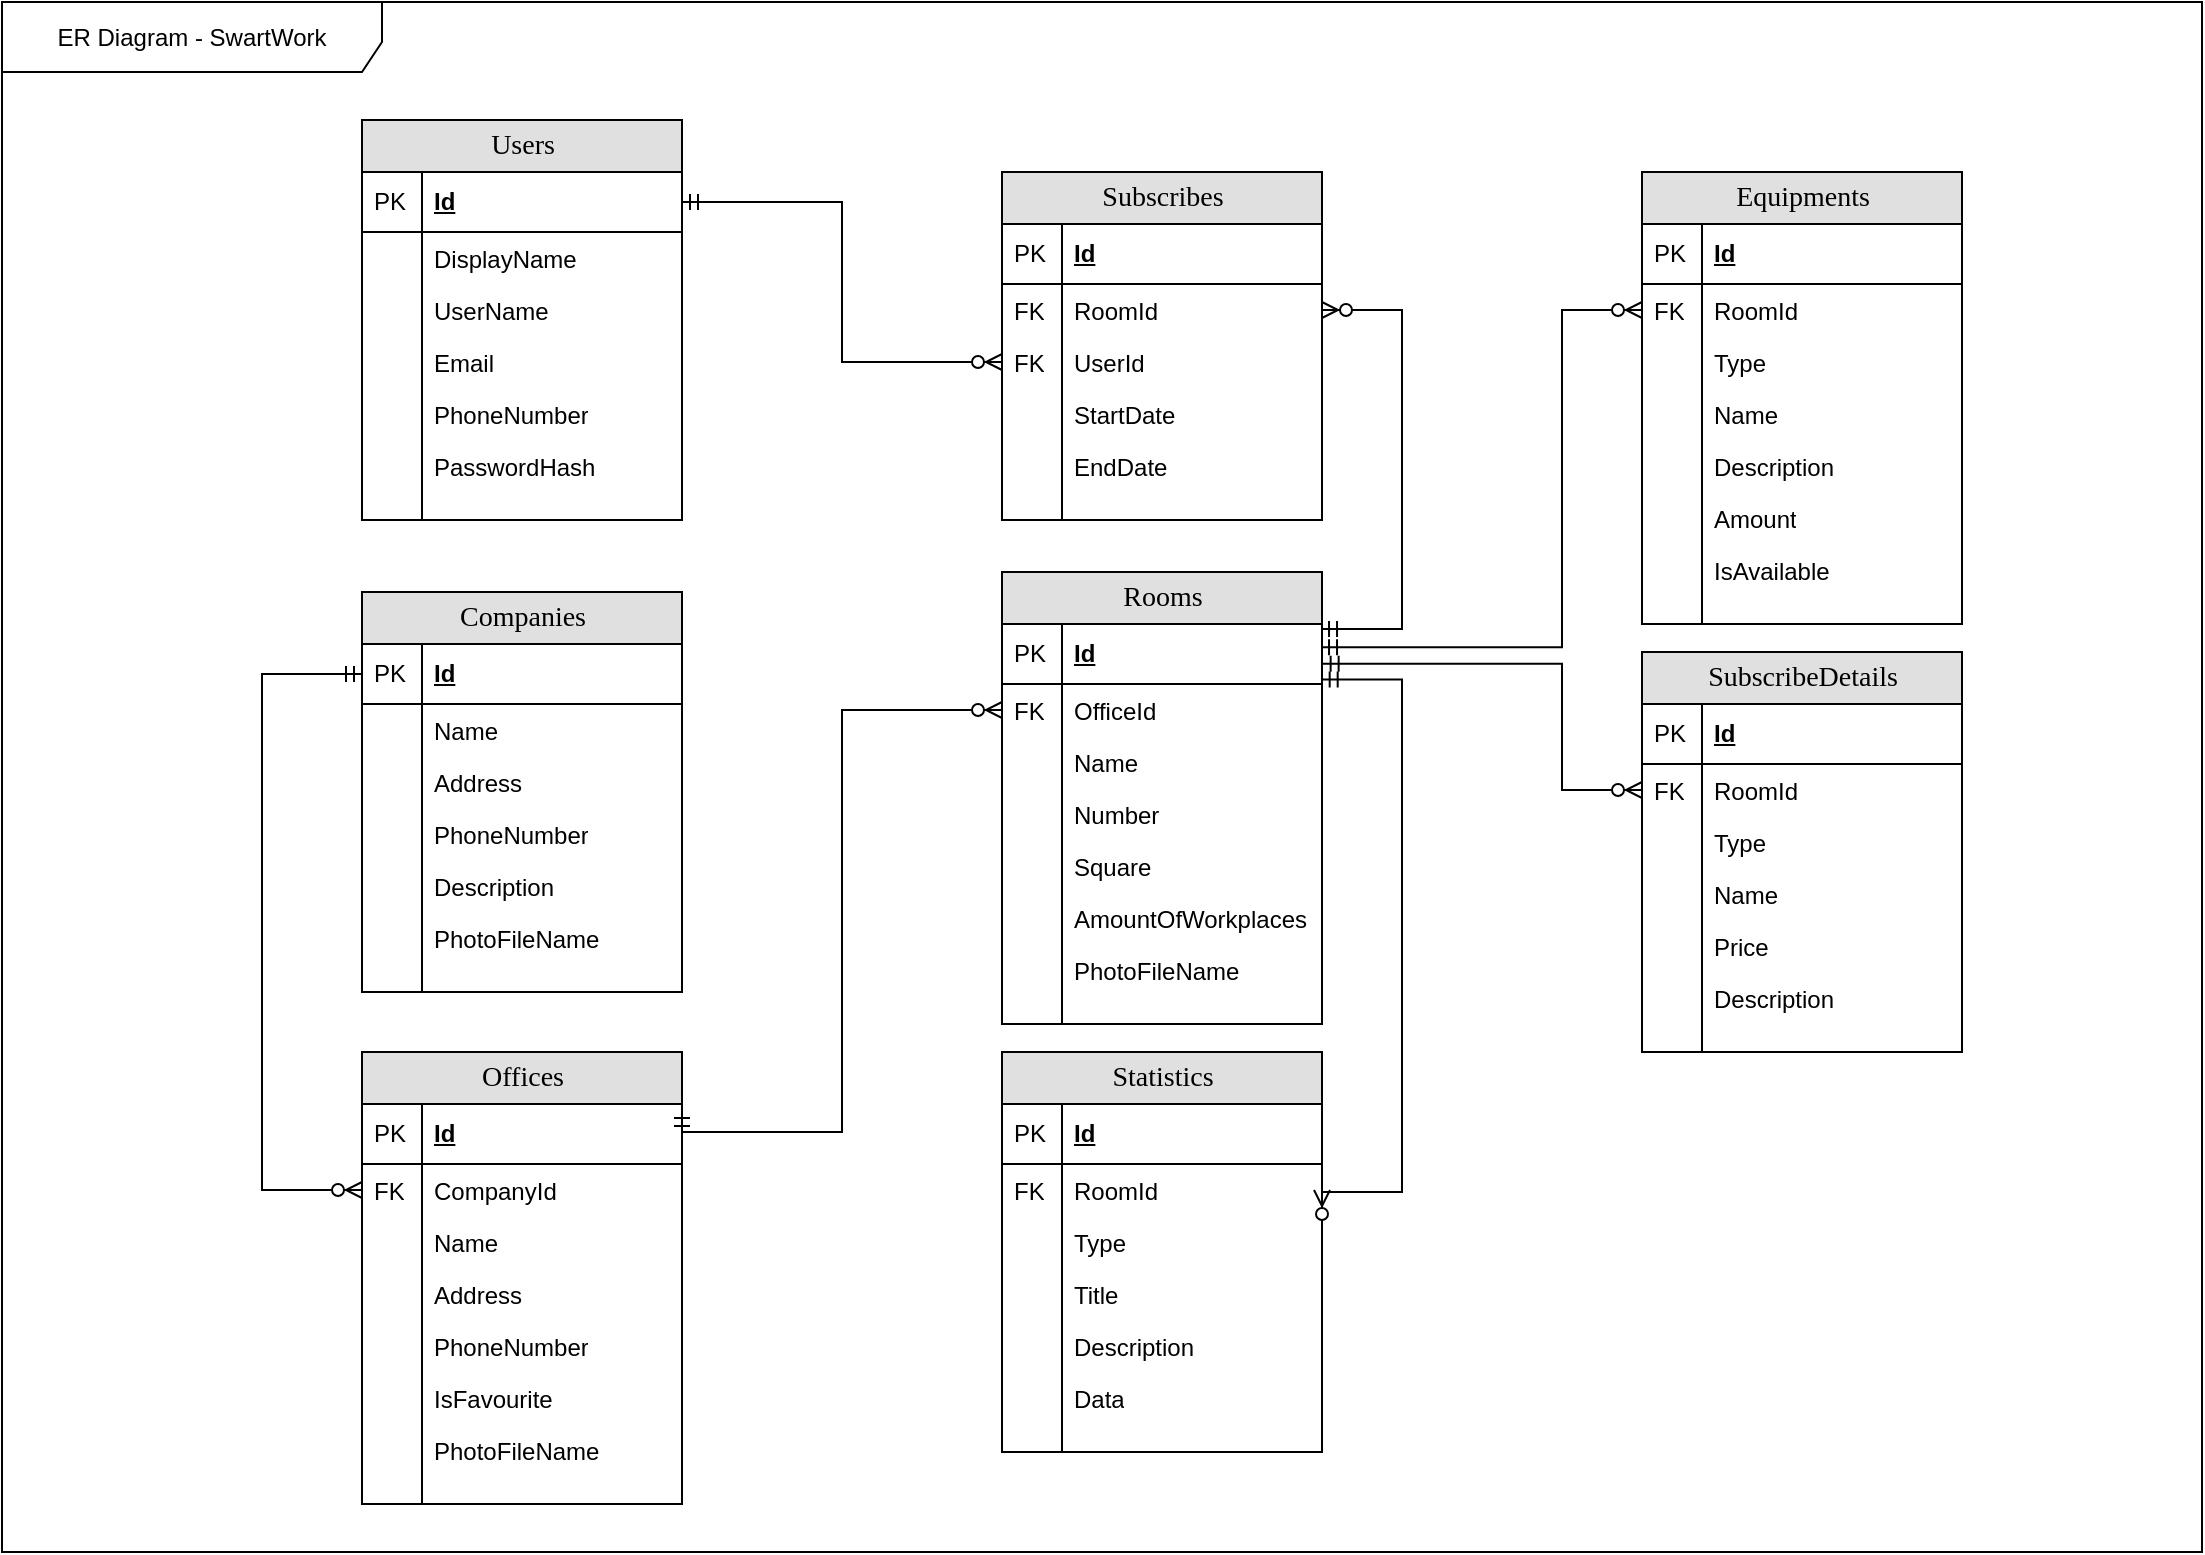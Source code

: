 <mxfile version="18.0.6" type="device"><diagram name="Page-1" id="e56a1550-8fbb-45ad-956c-1786394a9013"><mxGraphModel dx="1597" dy="998" grid="1" gridSize="10" guides="1" tooltips="1" connect="1" arrows="1" fold="1" page="1" pageScale="1" pageWidth="1100" pageHeight="850" background="none" math="0" shadow="0"><root><mxCell id="0"/><mxCell id="1" parent="0"/><mxCell id="RHOBJYGZrppLknVbjFDA-1" value="Companies" style="swimlane;html=1;fontStyle=0;childLayout=stackLayout;horizontal=1;startSize=26;fillColor=#e0e0e0;horizontalStack=0;resizeParent=1;resizeLast=0;collapsible=1;marginBottom=0;swimlaneFillColor=#ffffff;align=center;rounded=0;shadow=0;comic=0;labelBackgroundColor=none;strokeWidth=1;fontFamily=Verdana;fontSize=14" vertex="1" parent="1"><mxGeometry x="440" y="850" width="160" height="200" as="geometry"/></mxCell><mxCell id="RHOBJYGZrppLknVbjFDA-2" value="Id" style="shape=partialRectangle;top=0;left=0;right=0;bottom=1;html=1;align=left;verticalAlign=middle;fillColor=none;spacingLeft=34;spacingRight=4;whiteSpace=wrap;overflow=hidden;rotatable=0;points=[[0,0.5],[1,0.5]];portConstraint=eastwest;dropTarget=0;fontStyle=5;" vertex="1" parent="RHOBJYGZrppLknVbjFDA-1"><mxGeometry y="26" width="160" height="30" as="geometry"/></mxCell><mxCell id="RHOBJYGZrppLknVbjFDA-3" value="PK" style="shape=partialRectangle;top=0;left=0;bottom=0;html=1;fillColor=none;align=left;verticalAlign=middle;spacingLeft=4;spacingRight=4;whiteSpace=wrap;overflow=hidden;rotatable=0;points=[];portConstraint=eastwest;part=1;" vertex="1" connectable="0" parent="RHOBJYGZrppLknVbjFDA-2"><mxGeometry width="30" height="30" as="geometry"/></mxCell><mxCell id="RHOBJYGZrppLknVbjFDA-4" value="Name" style="shape=partialRectangle;top=0;left=0;right=0;bottom=0;html=1;align=left;verticalAlign=top;fillColor=none;spacingLeft=34;spacingRight=4;whiteSpace=wrap;overflow=hidden;rotatable=0;points=[[0,0.5],[1,0.5]];portConstraint=eastwest;dropTarget=0;" vertex="1" parent="RHOBJYGZrppLknVbjFDA-1"><mxGeometry y="56" width="160" height="26" as="geometry"/></mxCell><mxCell id="RHOBJYGZrppLknVbjFDA-5" value="" style="shape=partialRectangle;top=0;left=0;bottom=0;html=1;fillColor=none;align=left;verticalAlign=top;spacingLeft=4;spacingRight=4;whiteSpace=wrap;overflow=hidden;rotatable=0;points=[];portConstraint=eastwest;part=1;" vertex="1" connectable="0" parent="RHOBJYGZrppLknVbjFDA-4"><mxGeometry width="30" height="26" as="geometry"/></mxCell><mxCell id="RHOBJYGZrppLknVbjFDA-6" value="Address" style="shape=partialRectangle;top=0;left=0;right=0;bottom=0;html=1;align=left;verticalAlign=top;fillColor=none;spacingLeft=34;spacingRight=4;whiteSpace=wrap;overflow=hidden;rotatable=0;points=[[0,0.5],[1,0.5]];portConstraint=eastwest;dropTarget=0;" vertex="1" parent="RHOBJYGZrppLknVbjFDA-1"><mxGeometry y="82" width="160" height="26" as="geometry"/></mxCell><mxCell id="RHOBJYGZrppLknVbjFDA-7" value="" style="shape=partialRectangle;top=0;left=0;bottom=0;html=1;fillColor=none;align=left;verticalAlign=top;spacingLeft=4;spacingRight=4;whiteSpace=wrap;overflow=hidden;rotatable=0;points=[];portConstraint=eastwest;part=1;" vertex="1" connectable="0" parent="RHOBJYGZrppLknVbjFDA-6"><mxGeometry width="30" height="26" as="geometry"/></mxCell><mxCell id="RHOBJYGZrppLknVbjFDA-8" value="PhoneNumber" style="shape=partialRectangle;top=0;left=0;right=0;bottom=0;html=1;align=left;verticalAlign=top;fillColor=none;spacingLeft=34;spacingRight=4;whiteSpace=wrap;overflow=hidden;rotatable=0;points=[[0,0.5],[1,0.5]];portConstraint=eastwest;dropTarget=0;" vertex="1" parent="RHOBJYGZrppLknVbjFDA-1"><mxGeometry y="108" width="160" height="26" as="geometry"/></mxCell><mxCell id="RHOBJYGZrppLknVbjFDA-9" value="" style="shape=partialRectangle;top=0;left=0;bottom=0;html=1;fillColor=none;align=left;verticalAlign=top;spacingLeft=4;spacingRight=4;whiteSpace=wrap;overflow=hidden;rotatable=0;points=[];portConstraint=eastwest;part=1;" vertex="1" connectable="0" parent="RHOBJYGZrppLknVbjFDA-8"><mxGeometry width="30" height="26" as="geometry"/></mxCell><mxCell id="RHOBJYGZrppLknVbjFDA-14" value="Description" style="shape=partialRectangle;top=0;left=0;right=0;bottom=0;html=1;align=left;verticalAlign=top;fillColor=none;spacingLeft=34;spacingRight=4;whiteSpace=wrap;overflow=hidden;rotatable=0;points=[[0,0.5],[1,0.5]];portConstraint=eastwest;dropTarget=0;" vertex="1" parent="RHOBJYGZrppLknVbjFDA-1"><mxGeometry y="134" width="160" height="26" as="geometry"/></mxCell><mxCell id="RHOBJYGZrppLknVbjFDA-15" value="" style="shape=partialRectangle;top=0;left=0;bottom=0;html=1;fillColor=none;align=left;verticalAlign=top;spacingLeft=4;spacingRight=4;whiteSpace=wrap;overflow=hidden;rotatable=0;points=[];portConstraint=eastwest;part=1;" vertex="1" connectable="0" parent="RHOBJYGZrppLknVbjFDA-14"><mxGeometry width="30" height="26" as="geometry"/></mxCell><mxCell id="RHOBJYGZrppLknVbjFDA-16" value="PhotoFileName" style="shape=partialRectangle;top=0;left=0;right=0;bottom=0;html=1;align=left;verticalAlign=top;fillColor=none;spacingLeft=34;spacingRight=4;whiteSpace=wrap;overflow=hidden;rotatable=0;points=[[0,0.5],[1,0.5]];portConstraint=eastwest;dropTarget=0;" vertex="1" parent="RHOBJYGZrppLknVbjFDA-1"><mxGeometry y="160" width="160" height="26" as="geometry"/></mxCell><mxCell id="RHOBJYGZrppLknVbjFDA-17" value="" style="shape=partialRectangle;top=0;left=0;bottom=0;html=1;fillColor=none;align=left;verticalAlign=top;spacingLeft=4;spacingRight=4;whiteSpace=wrap;overflow=hidden;rotatable=0;points=[];portConstraint=eastwest;part=1;" vertex="1" connectable="0" parent="RHOBJYGZrppLknVbjFDA-16"><mxGeometry width="30" height="26" as="geometry"/></mxCell><mxCell id="RHOBJYGZrppLknVbjFDA-10" value="" style="shape=partialRectangle;top=0;left=0;right=0;bottom=0;html=1;align=left;verticalAlign=top;fillColor=none;spacingLeft=34;spacingRight=4;whiteSpace=wrap;overflow=hidden;rotatable=0;points=[[0,0.5],[1,0.5]];portConstraint=eastwest;dropTarget=0;" vertex="1" parent="RHOBJYGZrppLknVbjFDA-1"><mxGeometry y="186" width="160" height="14" as="geometry"/></mxCell><mxCell id="RHOBJYGZrppLknVbjFDA-11" value="" style="shape=partialRectangle;top=0;left=0;bottom=0;html=1;fillColor=none;align=left;verticalAlign=top;spacingLeft=4;spacingRight=4;whiteSpace=wrap;overflow=hidden;rotatable=0;points=[];portConstraint=eastwest;part=1;" vertex="1" connectable="0" parent="RHOBJYGZrppLknVbjFDA-10"><mxGeometry width="30" height="14" as="geometry"/></mxCell><mxCell id="RHOBJYGZrppLknVbjFDA-18" value="Offices" style="swimlane;html=1;fontStyle=0;childLayout=stackLayout;horizontal=1;startSize=26;fillColor=#e0e0e0;horizontalStack=0;resizeParent=1;resizeLast=0;collapsible=1;marginBottom=0;swimlaneFillColor=#ffffff;align=center;rounded=0;shadow=0;comic=0;labelBackgroundColor=none;strokeWidth=1;fontFamily=Verdana;fontSize=14" vertex="1" parent="1"><mxGeometry x="440" y="1080" width="160" height="226" as="geometry"/></mxCell><mxCell id="RHOBJYGZrppLknVbjFDA-19" value="Id" style="shape=partialRectangle;top=0;left=0;right=0;bottom=1;html=1;align=left;verticalAlign=middle;fillColor=none;spacingLeft=34;spacingRight=4;whiteSpace=wrap;overflow=hidden;rotatable=0;points=[[0,0.5],[1,0.5]];portConstraint=eastwest;dropTarget=0;fontStyle=5;" vertex="1" parent="RHOBJYGZrppLknVbjFDA-18"><mxGeometry y="26" width="160" height="30" as="geometry"/></mxCell><mxCell id="RHOBJYGZrppLknVbjFDA-20" value="PK" style="shape=partialRectangle;top=0;left=0;bottom=0;html=1;fillColor=none;align=left;verticalAlign=middle;spacingLeft=4;spacingRight=4;whiteSpace=wrap;overflow=hidden;rotatable=0;points=[];portConstraint=eastwest;part=1;" vertex="1" connectable="0" parent="RHOBJYGZrppLknVbjFDA-19"><mxGeometry width="30" height="30" as="geometry"/></mxCell><mxCell id="RHOBJYGZrppLknVbjFDA-21" value="CompanyId" style="shape=partialRectangle;top=0;left=0;right=0;bottom=0;html=1;align=left;verticalAlign=top;fillColor=none;spacingLeft=34;spacingRight=4;whiteSpace=wrap;overflow=hidden;rotatable=0;points=[[0,0.5],[1,0.5]];portConstraint=eastwest;dropTarget=0;shadow=0;" vertex="1" parent="RHOBJYGZrppLknVbjFDA-18"><mxGeometry y="56" width="160" height="26" as="geometry"/></mxCell><mxCell id="RHOBJYGZrppLknVbjFDA-22" value="FK" style="shape=partialRectangle;top=0;left=0;bottom=0;html=1;fillColor=none;align=left;verticalAlign=top;spacingLeft=4;spacingRight=4;whiteSpace=wrap;overflow=hidden;rotatable=0;points=[];portConstraint=eastwest;part=1;" vertex="1" connectable="0" parent="RHOBJYGZrppLknVbjFDA-21"><mxGeometry width="30" height="26" as="geometry"/></mxCell><mxCell id="RHOBJYGZrppLknVbjFDA-37" value="Name" style="shape=partialRectangle;top=0;left=0;right=0;bottom=0;html=1;align=left;verticalAlign=top;fillColor=none;spacingLeft=34;spacingRight=4;whiteSpace=wrap;overflow=hidden;rotatable=0;points=[[0,0.5],[1,0.5]];portConstraint=eastwest;dropTarget=0;" vertex="1" parent="RHOBJYGZrppLknVbjFDA-18"><mxGeometry y="82" width="160" height="26" as="geometry"/></mxCell><mxCell id="RHOBJYGZrppLknVbjFDA-38" value="" style="shape=partialRectangle;top=0;left=0;bottom=0;html=1;fillColor=none;align=left;verticalAlign=top;spacingLeft=4;spacingRight=4;whiteSpace=wrap;overflow=hidden;rotatable=0;points=[];portConstraint=eastwest;part=1;" vertex="1" connectable="0" parent="RHOBJYGZrppLknVbjFDA-37"><mxGeometry width="30" height="26" as="geometry"/></mxCell><mxCell id="RHOBJYGZrppLknVbjFDA-23" value="Address" style="shape=partialRectangle;top=0;left=0;right=0;bottom=0;html=1;align=left;verticalAlign=top;fillColor=none;spacingLeft=34;spacingRight=4;whiteSpace=wrap;overflow=hidden;rotatable=0;points=[[0,0.5],[1,0.5]];portConstraint=eastwest;dropTarget=0;" vertex="1" parent="RHOBJYGZrppLknVbjFDA-18"><mxGeometry y="108" width="160" height="26" as="geometry"/></mxCell><mxCell id="RHOBJYGZrppLknVbjFDA-24" value="" style="shape=partialRectangle;top=0;left=0;bottom=0;html=1;fillColor=none;align=left;verticalAlign=top;spacingLeft=4;spacingRight=4;whiteSpace=wrap;overflow=hidden;rotatable=0;points=[];portConstraint=eastwest;part=1;" vertex="1" connectable="0" parent="RHOBJYGZrppLknVbjFDA-23"><mxGeometry width="30" height="26" as="geometry"/></mxCell><mxCell id="RHOBJYGZrppLknVbjFDA-25" value="PhoneNumber" style="shape=partialRectangle;top=0;left=0;right=0;bottom=0;html=1;align=left;verticalAlign=top;fillColor=none;spacingLeft=34;spacingRight=4;whiteSpace=wrap;overflow=hidden;rotatable=0;points=[[0,0.5],[1,0.5]];portConstraint=eastwest;dropTarget=0;" vertex="1" parent="RHOBJYGZrppLknVbjFDA-18"><mxGeometry y="134" width="160" height="26" as="geometry"/></mxCell><mxCell id="RHOBJYGZrppLknVbjFDA-26" value="" style="shape=partialRectangle;top=0;left=0;bottom=0;html=1;fillColor=none;align=left;verticalAlign=top;spacingLeft=4;spacingRight=4;whiteSpace=wrap;overflow=hidden;rotatable=0;points=[];portConstraint=eastwest;part=1;" vertex="1" connectable="0" parent="RHOBJYGZrppLknVbjFDA-25"><mxGeometry width="30" height="26" as="geometry"/></mxCell><mxCell id="RHOBJYGZrppLknVbjFDA-27" value="IsFavourite" style="shape=partialRectangle;top=0;left=0;right=0;bottom=0;html=1;align=left;verticalAlign=top;fillColor=none;spacingLeft=34;spacingRight=4;whiteSpace=wrap;overflow=hidden;rotatable=0;points=[[0,0.5],[1,0.5]];portConstraint=eastwest;dropTarget=0;" vertex="1" parent="RHOBJYGZrppLknVbjFDA-18"><mxGeometry y="160" width="160" height="26" as="geometry"/></mxCell><mxCell id="RHOBJYGZrppLknVbjFDA-28" value="" style="shape=partialRectangle;top=0;left=0;bottom=0;html=1;fillColor=none;align=left;verticalAlign=top;spacingLeft=4;spacingRight=4;whiteSpace=wrap;overflow=hidden;rotatable=0;points=[];portConstraint=eastwest;part=1;" vertex="1" connectable="0" parent="RHOBJYGZrppLknVbjFDA-27"><mxGeometry width="30" height="26" as="geometry"/></mxCell><mxCell id="RHOBJYGZrppLknVbjFDA-29" value="PhotoFileName" style="shape=partialRectangle;top=0;left=0;right=0;bottom=0;html=1;align=left;verticalAlign=top;fillColor=none;spacingLeft=34;spacingRight=4;whiteSpace=wrap;overflow=hidden;rotatable=0;points=[[0,0.5],[1,0.5]];portConstraint=eastwest;dropTarget=0;" vertex="1" parent="RHOBJYGZrppLknVbjFDA-18"><mxGeometry y="186" width="160" height="26" as="geometry"/></mxCell><mxCell id="RHOBJYGZrppLknVbjFDA-30" value="" style="shape=partialRectangle;top=0;left=0;bottom=0;html=1;fillColor=none;align=left;verticalAlign=top;spacingLeft=4;spacingRight=4;whiteSpace=wrap;overflow=hidden;rotatable=0;points=[];portConstraint=eastwest;part=1;" vertex="1" connectable="0" parent="RHOBJYGZrppLknVbjFDA-29"><mxGeometry width="30" height="26" as="geometry"/></mxCell><mxCell id="RHOBJYGZrppLknVbjFDA-31" value="" style="shape=partialRectangle;top=0;left=0;right=0;bottom=0;html=1;align=left;verticalAlign=top;fillColor=none;spacingLeft=34;spacingRight=4;whiteSpace=wrap;overflow=hidden;rotatable=0;points=[[0,0.5],[1,0.5]];portConstraint=eastwest;dropTarget=0;" vertex="1" parent="RHOBJYGZrppLknVbjFDA-18"><mxGeometry y="212" width="160" height="14" as="geometry"/></mxCell><mxCell id="RHOBJYGZrppLknVbjFDA-32" value="" style="shape=partialRectangle;top=0;left=0;bottom=0;html=1;fillColor=none;align=left;verticalAlign=top;spacingLeft=4;spacingRight=4;whiteSpace=wrap;overflow=hidden;rotatable=0;points=[];portConstraint=eastwest;part=1;" vertex="1" connectable="0" parent="RHOBJYGZrppLknVbjFDA-31"><mxGeometry width="30" height="14" as="geometry"/></mxCell><mxCell id="RHOBJYGZrppLknVbjFDA-39" value="Rooms" style="swimlane;html=1;fontStyle=0;childLayout=stackLayout;horizontal=1;startSize=26;fillColor=#e0e0e0;horizontalStack=0;resizeParent=1;resizeLast=0;collapsible=1;marginBottom=0;swimlaneFillColor=#ffffff;align=center;rounded=0;shadow=0;comic=0;labelBackgroundColor=none;strokeWidth=1;fontFamily=Verdana;fontSize=14" vertex="1" parent="1"><mxGeometry x="760" y="840" width="160" height="226" as="geometry"/></mxCell><mxCell id="RHOBJYGZrppLknVbjFDA-40" value="Id" style="shape=partialRectangle;top=0;left=0;right=0;bottom=1;html=1;align=left;verticalAlign=middle;fillColor=none;spacingLeft=34;spacingRight=4;whiteSpace=wrap;overflow=hidden;rotatable=0;points=[[0,0.5],[1,0.5]];portConstraint=eastwest;dropTarget=0;fontStyle=5;" vertex="1" parent="RHOBJYGZrppLknVbjFDA-39"><mxGeometry y="26" width="160" height="30" as="geometry"/></mxCell><mxCell id="RHOBJYGZrppLknVbjFDA-41" value="PK" style="shape=partialRectangle;top=0;left=0;bottom=0;html=1;fillColor=none;align=left;verticalAlign=middle;spacingLeft=4;spacingRight=4;whiteSpace=wrap;overflow=hidden;rotatable=0;points=[];portConstraint=eastwest;part=1;" vertex="1" connectable="0" parent="RHOBJYGZrppLknVbjFDA-40"><mxGeometry width="30" height="30" as="geometry"/></mxCell><mxCell id="RHOBJYGZrppLknVbjFDA-42" value="OfficeId" style="shape=partialRectangle;top=0;left=0;right=0;bottom=0;html=1;align=left;verticalAlign=top;fillColor=none;spacingLeft=34;spacingRight=4;whiteSpace=wrap;overflow=hidden;rotatable=0;points=[[0,0.5],[1,0.5]];portConstraint=eastwest;dropTarget=0;shadow=0;" vertex="1" parent="RHOBJYGZrppLknVbjFDA-39"><mxGeometry y="56" width="160" height="26" as="geometry"/></mxCell><mxCell id="RHOBJYGZrppLknVbjFDA-43" value="FK" style="shape=partialRectangle;top=0;left=0;bottom=0;html=1;fillColor=none;align=left;verticalAlign=top;spacingLeft=4;spacingRight=4;whiteSpace=wrap;overflow=hidden;rotatable=0;points=[];portConstraint=eastwest;part=1;" vertex="1" connectable="0" parent="RHOBJYGZrppLknVbjFDA-42"><mxGeometry width="30" height="26" as="geometry"/></mxCell><mxCell id="RHOBJYGZrppLknVbjFDA-44" value="Name" style="shape=partialRectangle;top=0;left=0;right=0;bottom=0;html=1;align=left;verticalAlign=top;fillColor=none;spacingLeft=34;spacingRight=4;whiteSpace=wrap;overflow=hidden;rotatable=0;points=[[0,0.5],[1,0.5]];portConstraint=eastwest;dropTarget=0;" vertex="1" parent="RHOBJYGZrppLknVbjFDA-39"><mxGeometry y="82" width="160" height="26" as="geometry"/></mxCell><mxCell id="RHOBJYGZrppLknVbjFDA-45" value="" style="shape=partialRectangle;top=0;left=0;bottom=0;html=1;fillColor=none;align=left;verticalAlign=top;spacingLeft=4;spacingRight=4;whiteSpace=wrap;overflow=hidden;rotatable=0;points=[];portConstraint=eastwest;part=1;" vertex="1" connectable="0" parent="RHOBJYGZrppLknVbjFDA-44"><mxGeometry width="30" height="26" as="geometry"/></mxCell><mxCell id="RHOBJYGZrppLknVbjFDA-46" value="Number" style="shape=partialRectangle;top=0;left=0;right=0;bottom=0;html=1;align=left;verticalAlign=top;fillColor=none;spacingLeft=34;spacingRight=4;whiteSpace=wrap;overflow=hidden;rotatable=0;points=[[0,0.5],[1,0.5]];portConstraint=eastwest;dropTarget=0;" vertex="1" parent="RHOBJYGZrppLknVbjFDA-39"><mxGeometry y="108" width="160" height="26" as="geometry"/></mxCell><mxCell id="RHOBJYGZrppLknVbjFDA-47" value="" style="shape=partialRectangle;top=0;left=0;bottom=0;html=1;fillColor=none;align=left;verticalAlign=top;spacingLeft=4;spacingRight=4;whiteSpace=wrap;overflow=hidden;rotatable=0;points=[];portConstraint=eastwest;part=1;" vertex="1" connectable="0" parent="RHOBJYGZrppLknVbjFDA-46"><mxGeometry width="30" height="26" as="geometry"/></mxCell><mxCell id="RHOBJYGZrppLknVbjFDA-48" value="Square" style="shape=partialRectangle;top=0;left=0;right=0;bottom=0;html=1;align=left;verticalAlign=top;fillColor=none;spacingLeft=34;spacingRight=4;whiteSpace=wrap;overflow=hidden;rotatable=0;points=[[0,0.5],[1,0.5]];portConstraint=eastwest;dropTarget=0;" vertex="1" parent="RHOBJYGZrppLknVbjFDA-39"><mxGeometry y="134" width="160" height="26" as="geometry"/></mxCell><mxCell id="RHOBJYGZrppLknVbjFDA-49" value="" style="shape=partialRectangle;top=0;left=0;bottom=0;html=1;fillColor=none;align=left;verticalAlign=top;spacingLeft=4;spacingRight=4;whiteSpace=wrap;overflow=hidden;rotatable=0;points=[];portConstraint=eastwest;part=1;" vertex="1" connectable="0" parent="RHOBJYGZrppLknVbjFDA-48"><mxGeometry width="30" height="26" as="geometry"/></mxCell><mxCell id="RHOBJYGZrppLknVbjFDA-50" value="AmountOfWorkplaces" style="shape=partialRectangle;top=0;left=0;right=0;bottom=0;html=1;align=left;verticalAlign=top;fillColor=none;spacingLeft=34;spacingRight=4;whiteSpace=wrap;overflow=hidden;rotatable=0;points=[[0,0.5],[1,0.5]];portConstraint=eastwest;dropTarget=0;" vertex="1" parent="RHOBJYGZrppLknVbjFDA-39"><mxGeometry y="160" width="160" height="26" as="geometry"/></mxCell><mxCell id="RHOBJYGZrppLknVbjFDA-51" value="" style="shape=partialRectangle;top=0;left=0;bottom=0;html=1;fillColor=none;align=left;verticalAlign=top;spacingLeft=4;spacingRight=4;whiteSpace=wrap;overflow=hidden;rotatable=0;points=[];portConstraint=eastwest;part=1;" vertex="1" connectable="0" parent="RHOBJYGZrppLknVbjFDA-50"><mxGeometry width="30" height="26" as="geometry"/></mxCell><mxCell id="RHOBJYGZrppLknVbjFDA-52" value="PhotoFileName" style="shape=partialRectangle;top=0;left=0;right=0;bottom=0;html=1;align=left;verticalAlign=top;fillColor=none;spacingLeft=34;spacingRight=4;whiteSpace=wrap;overflow=hidden;rotatable=0;points=[[0,0.5],[1,0.5]];portConstraint=eastwest;dropTarget=0;" vertex="1" parent="RHOBJYGZrppLknVbjFDA-39"><mxGeometry y="186" width="160" height="26" as="geometry"/></mxCell><mxCell id="RHOBJYGZrppLknVbjFDA-53" value="" style="shape=partialRectangle;top=0;left=0;bottom=0;html=1;fillColor=none;align=left;verticalAlign=top;spacingLeft=4;spacingRight=4;whiteSpace=wrap;overflow=hidden;rotatable=0;points=[];portConstraint=eastwest;part=1;" vertex="1" connectable="0" parent="RHOBJYGZrppLknVbjFDA-52"><mxGeometry width="30" height="26" as="geometry"/></mxCell><mxCell id="RHOBJYGZrppLknVbjFDA-54" value="" style="shape=partialRectangle;top=0;left=0;right=0;bottom=0;html=1;align=left;verticalAlign=top;fillColor=none;spacingLeft=34;spacingRight=4;whiteSpace=wrap;overflow=hidden;rotatable=0;points=[[0,0.5],[1,0.5]];portConstraint=eastwest;dropTarget=0;" vertex="1" parent="RHOBJYGZrppLknVbjFDA-39"><mxGeometry y="212" width="160" height="14" as="geometry"/></mxCell><mxCell id="RHOBJYGZrppLknVbjFDA-55" value="" style="shape=partialRectangle;top=0;left=0;bottom=0;html=1;fillColor=none;align=left;verticalAlign=top;spacingLeft=4;spacingRight=4;whiteSpace=wrap;overflow=hidden;rotatable=0;points=[];portConstraint=eastwest;part=1;" vertex="1" connectable="0" parent="RHOBJYGZrppLknVbjFDA-54"><mxGeometry width="30" height="14" as="geometry"/></mxCell><mxCell id="RHOBJYGZrppLknVbjFDA-56" value="SubscribeDetails" style="swimlane;html=1;fontStyle=0;childLayout=stackLayout;horizontal=1;startSize=26;fillColor=#e0e0e0;horizontalStack=0;resizeParent=1;resizeLast=0;collapsible=1;marginBottom=0;swimlaneFillColor=#ffffff;align=center;rounded=0;shadow=0;comic=0;labelBackgroundColor=none;strokeWidth=1;fontFamily=Verdana;fontSize=14" vertex="1" parent="1"><mxGeometry x="1080" y="880" width="160" height="200" as="geometry"/></mxCell><mxCell id="RHOBJYGZrppLknVbjFDA-57" value="Id" style="shape=partialRectangle;top=0;left=0;right=0;bottom=1;html=1;align=left;verticalAlign=middle;fillColor=none;spacingLeft=34;spacingRight=4;whiteSpace=wrap;overflow=hidden;rotatable=0;points=[[0,0.5],[1,0.5]];portConstraint=eastwest;dropTarget=0;fontStyle=5;" vertex="1" parent="RHOBJYGZrppLknVbjFDA-56"><mxGeometry y="26" width="160" height="30" as="geometry"/></mxCell><mxCell id="RHOBJYGZrppLknVbjFDA-58" value="PK" style="shape=partialRectangle;top=0;left=0;bottom=0;html=1;fillColor=none;align=left;verticalAlign=middle;spacingLeft=4;spacingRight=4;whiteSpace=wrap;overflow=hidden;rotatable=0;points=[];portConstraint=eastwest;part=1;" vertex="1" connectable="0" parent="RHOBJYGZrppLknVbjFDA-57"><mxGeometry width="30" height="30" as="geometry"/></mxCell><mxCell id="RHOBJYGZrppLknVbjFDA-59" value="RoomId" style="shape=partialRectangle;top=0;left=0;right=0;bottom=0;html=1;align=left;verticalAlign=top;fillColor=none;spacingLeft=34;spacingRight=4;whiteSpace=wrap;overflow=hidden;rotatable=0;points=[[0,0.5],[1,0.5]];portConstraint=eastwest;dropTarget=0;" vertex="1" parent="RHOBJYGZrppLknVbjFDA-56"><mxGeometry y="56" width="160" height="26" as="geometry"/></mxCell><mxCell id="RHOBJYGZrppLknVbjFDA-60" value="&lt;span style=&quot;&quot;&gt;FK&lt;/span&gt;" style="shape=partialRectangle;top=0;left=0;bottom=0;html=1;fillColor=none;align=left;verticalAlign=top;spacingLeft=4;spacingRight=4;whiteSpace=wrap;overflow=hidden;rotatable=0;points=[];portConstraint=eastwest;part=1;" vertex="1" connectable="0" parent="RHOBJYGZrppLknVbjFDA-59"><mxGeometry width="30" height="26" as="geometry"/></mxCell><mxCell id="RHOBJYGZrppLknVbjFDA-61" value="Type" style="shape=partialRectangle;top=0;left=0;right=0;bottom=0;html=1;align=left;verticalAlign=top;fillColor=none;spacingLeft=34;spacingRight=4;whiteSpace=wrap;overflow=hidden;rotatable=0;points=[[0,0.5],[1,0.5]];portConstraint=eastwest;dropTarget=0;" vertex="1" parent="RHOBJYGZrppLknVbjFDA-56"><mxGeometry y="82" width="160" height="26" as="geometry"/></mxCell><mxCell id="RHOBJYGZrppLknVbjFDA-62" value="" style="shape=partialRectangle;top=0;left=0;bottom=0;html=1;fillColor=none;align=left;verticalAlign=top;spacingLeft=4;spacingRight=4;whiteSpace=wrap;overflow=hidden;rotatable=0;points=[];portConstraint=eastwest;part=1;" vertex="1" connectable="0" parent="RHOBJYGZrppLknVbjFDA-61"><mxGeometry width="30" height="26" as="geometry"/></mxCell><mxCell id="RHOBJYGZrppLknVbjFDA-63" value="Name" style="shape=partialRectangle;top=0;left=0;right=0;bottom=0;html=1;align=left;verticalAlign=top;fillColor=none;spacingLeft=34;spacingRight=4;whiteSpace=wrap;overflow=hidden;rotatable=0;points=[[0,0.5],[1,0.5]];portConstraint=eastwest;dropTarget=0;" vertex="1" parent="RHOBJYGZrppLknVbjFDA-56"><mxGeometry y="108" width="160" height="26" as="geometry"/></mxCell><mxCell id="RHOBJYGZrppLknVbjFDA-64" value="" style="shape=partialRectangle;top=0;left=0;bottom=0;html=1;fillColor=none;align=left;verticalAlign=top;spacingLeft=4;spacingRight=4;whiteSpace=wrap;overflow=hidden;rotatable=0;points=[];portConstraint=eastwest;part=1;" vertex="1" connectable="0" parent="RHOBJYGZrppLknVbjFDA-63"><mxGeometry width="30" height="26" as="geometry"/></mxCell><mxCell id="RHOBJYGZrppLknVbjFDA-65" value="Price" style="shape=partialRectangle;top=0;left=0;right=0;bottom=0;html=1;align=left;verticalAlign=top;fillColor=none;spacingLeft=34;spacingRight=4;whiteSpace=wrap;overflow=hidden;rotatable=0;points=[[0,0.5],[1,0.5]];portConstraint=eastwest;dropTarget=0;" vertex="1" parent="RHOBJYGZrppLknVbjFDA-56"><mxGeometry y="134" width="160" height="26" as="geometry"/></mxCell><mxCell id="RHOBJYGZrppLknVbjFDA-66" value="" style="shape=partialRectangle;top=0;left=0;bottom=0;html=1;fillColor=none;align=left;verticalAlign=top;spacingLeft=4;spacingRight=4;whiteSpace=wrap;overflow=hidden;rotatable=0;points=[];portConstraint=eastwest;part=1;" vertex="1" connectable="0" parent="RHOBJYGZrppLknVbjFDA-65"><mxGeometry width="30" height="26" as="geometry"/></mxCell><mxCell id="RHOBJYGZrppLknVbjFDA-67" value="Description" style="shape=partialRectangle;top=0;left=0;right=0;bottom=0;html=1;align=left;verticalAlign=top;fillColor=none;spacingLeft=34;spacingRight=4;whiteSpace=wrap;overflow=hidden;rotatable=0;points=[[0,0.5],[1,0.5]];portConstraint=eastwest;dropTarget=0;" vertex="1" parent="RHOBJYGZrppLknVbjFDA-56"><mxGeometry y="160" width="160" height="26" as="geometry"/></mxCell><mxCell id="RHOBJYGZrppLknVbjFDA-68" value="" style="shape=partialRectangle;top=0;left=0;bottom=0;html=1;fillColor=none;align=left;verticalAlign=top;spacingLeft=4;spacingRight=4;whiteSpace=wrap;overflow=hidden;rotatable=0;points=[];portConstraint=eastwest;part=1;" vertex="1" connectable="0" parent="RHOBJYGZrppLknVbjFDA-67"><mxGeometry width="30" height="26" as="geometry"/></mxCell><mxCell id="RHOBJYGZrppLknVbjFDA-69" value="" style="shape=partialRectangle;top=0;left=0;right=0;bottom=0;html=1;align=left;verticalAlign=top;fillColor=none;spacingLeft=34;spacingRight=4;whiteSpace=wrap;overflow=hidden;rotatable=0;points=[[0,0.5],[1,0.5]];portConstraint=eastwest;dropTarget=0;" vertex="1" parent="RHOBJYGZrppLknVbjFDA-56"><mxGeometry y="186" width="160" height="14" as="geometry"/></mxCell><mxCell id="RHOBJYGZrppLknVbjFDA-70" value="" style="shape=partialRectangle;top=0;left=0;bottom=0;html=1;fillColor=none;align=left;verticalAlign=top;spacingLeft=4;spacingRight=4;whiteSpace=wrap;overflow=hidden;rotatable=0;points=[];portConstraint=eastwest;part=1;" vertex="1" connectable="0" parent="RHOBJYGZrppLknVbjFDA-69"><mxGeometry width="30" height="14" as="geometry"/></mxCell><mxCell id="RHOBJYGZrppLknVbjFDA-71" value="Subscribes" style="swimlane;html=1;fontStyle=0;childLayout=stackLayout;horizontal=1;startSize=26;fillColor=#e0e0e0;horizontalStack=0;resizeParent=1;resizeLast=0;collapsible=1;marginBottom=0;swimlaneFillColor=#ffffff;align=center;rounded=0;shadow=0;comic=0;labelBackgroundColor=none;strokeWidth=1;fontFamily=Verdana;fontSize=14" vertex="1" parent="1"><mxGeometry x="760" y="640" width="160" height="174" as="geometry"/></mxCell><mxCell id="RHOBJYGZrppLknVbjFDA-72" value="Id" style="shape=partialRectangle;top=0;left=0;right=0;bottom=1;html=1;align=left;verticalAlign=middle;fillColor=none;spacingLeft=34;spacingRight=4;whiteSpace=wrap;overflow=hidden;rotatable=0;points=[[0,0.5],[1,0.5]];portConstraint=eastwest;dropTarget=0;fontStyle=5;" vertex="1" parent="RHOBJYGZrppLknVbjFDA-71"><mxGeometry y="26" width="160" height="30" as="geometry"/></mxCell><mxCell id="RHOBJYGZrppLknVbjFDA-73" value="PK" style="shape=partialRectangle;top=0;left=0;bottom=0;html=1;fillColor=none;align=left;verticalAlign=middle;spacingLeft=4;spacingRight=4;whiteSpace=wrap;overflow=hidden;rotatable=0;points=[];portConstraint=eastwest;part=1;" vertex="1" connectable="0" parent="RHOBJYGZrppLknVbjFDA-72"><mxGeometry width="30" height="30" as="geometry"/></mxCell><mxCell id="RHOBJYGZrppLknVbjFDA-74" value="RoomId" style="shape=partialRectangle;top=0;left=0;right=0;bottom=0;html=1;align=left;verticalAlign=top;fillColor=none;spacingLeft=34;spacingRight=4;whiteSpace=wrap;overflow=hidden;rotatable=0;points=[[0,0.5],[1,0.5]];portConstraint=eastwest;dropTarget=0;" vertex="1" parent="RHOBJYGZrppLknVbjFDA-71"><mxGeometry y="56" width="160" height="26" as="geometry"/></mxCell><mxCell id="RHOBJYGZrppLknVbjFDA-75" value="&lt;span style=&quot;&quot;&gt;FK&lt;/span&gt;" style="shape=partialRectangle;top=0;left=0;bottom=0;html=1;fillColor=none;align=left;verticalAlign=top;spacingLeft=4;spacingRight=4;whiteSpace=wrap;overflow=hidden;rotatable=0;points=[];portConstraint=eastwest;part=1;" vertex="1" connectable="0" parent="RHOBJYGZrppLknVbjFDA-74"><mxGeometry width="30" height="26" as="geometry"/></mxCell><mxCell id="RHOBJYGZrppLknVbjFDA-76" value="UserId" style="shape=partialRectangle;top=0;left=0;right=0;bottom=0;html=1;align=left;verticalAlign=top;fillColor=none;spacingLeft=34;spacingRight=4;whiteSpace=wrap;overflow=hidden;rotatable=0;points=[[0,0.5],[1,0.5]];portConstraint=eastwest;dropTarget=0;" vertex="1" parent="RHOBJYGZrppLknVbjFDA-71"><mxGeometry y="82" width="160" height="26" as="geometry"/></mxCell><mxCell id="RHOBJYGZrppLknVbjFDA-77" value="&lt;span style=&quot;&quot;&gt;FK&lt;/span&gt;" style="shape=partialRectangle;top=0;left=0;bottom=0;html=1;fillColor=none;align=left;verticalAlign=top;spacingLeft=4;spacingRight=4;whiteSpace=wrap;overflow=hidden;rotatable=0;points=[];portConstraint=eastwest;part=1;" vertex="1" connectable="0" parent="RHOBJYGZrppLknVbjFDA-76"><mxGeometry width="30" height="26" as="geometry"/></mxCell><mxCell id="RHOBJYGZrppLknVbjFDA-78" value="StartDate" style="shape=partialRectangle;top=0;left=0;right=0;bottom=0;html=1;align=left;verticalAlign=top;fillColor=none;spacingLeft=34;spacingRight=4;whiteSpace=wrap;overflow=hidden;rotatable=0;points=[[0,0.5],[1,0.5]];portConstraint=eastwest;dropTarget=0;" vertex="1" parent="RHOBJYGZrppLknVbjFDA-71"><mxGeometry y="108" width="160" height="26" as="geometry"/></mxCell><mxCell id="RHOBJYGZrppLknVbjFDA-79" value="" style="shape=partialRectangle;top=0;left=0;bottom=0;html=1;fillColor=none;align=left;verticalAlign=top;spacingLeft=4;spacingRight=4;whiteSpace=wrap;overflow=hidden;rotatable=0;points=[];portConstraint=eastwest;part=1;" vertex="1" connectable="0" parent="RHOBJYGZrppLknVbjFDA-78"><mxGeometry width="30" height="26" as="geometry"/></mxCell><mxCell id="RHOBJYGZrppLknVbjFDA-80" value="EndDate" style="shape=partialRectangle;top=0;left=0;right=0;bottom=0;html=1;align=left;verticalAlign=top;fillColor=none;spacingLeft=34;spacingRight=4;whiteSpace=wrap;overflow=hidden;rotatable=0;points=[[0,0.5],[1,0.5]];portConstraint=eastwest;dropTarget=0;" vertex="1" parent="RHOBJYGZrppLknVbjFDA-71"><mxGeometry y="134" width="160" height="26" as="geometry"/></mxCell><mxCell id="RHOBJYGZrppLknVbjFDA-81" value="" style="shape=partialRectangle;top=0;left=0;bottom=0;html=1;fillColor=none;align=left;verticalAlign=top;spacingLeft=4;spacingRight=4;whiteSpace=wrap;overflow=hidden;rotatable=0;points=[];portConstraint=eastwest;part=1;" vertex="1" connectable="0" parent="RHOBJYGZrppLknVbjFDA-80"><mxGeometry width="30" height="26" as="geometry"/></mxCell><mxCell id="RHOBJYGZrppLknVbjFDA-84" value="" style="shape=partialRectangle;top=0;left=0;right=0;bottom=0;html=1;align=left;verticalAlign=top;fillColor=none;spacingLeft=34;spacingRight=4;whiteSpace=wrap;overflow=hidden;rotatable=0;points=[[0,0.5],[1,0.5]];portConstraint=eastwest;dropTarget=0;" vertex="1" parent="RHOBJYGZrppLknVbjFDA-71"><mxGeometry y="160" width="160" height="14" as="geometry"/></mxCell><mxCell id="RHOBJYGZrppLknVbjFDA-85" value="" style="shape=partialRectangle;top=0;left=0;bottom=0;html=1;fillColor=none;align=left;verticalAlign=top;spacingLeft=4;spacingRight=4;whiteSpace=wrap;overflow=hidden;rotatable=0;points=[];portConstraint=eastwest;part=1;" vertex="1" connectable="0" parent="RHOBJYGZrppLknVbjFDA-84"><mxGeometry width="30" height="14" as="geometry"/></mxCell><mxCell id="RHOBJYGZrppLknVbjFDA-88" value="Equipments" style="swimlane;html=1;fontStyle=0;childLayout=stackLayout;horizontal=1;startSize=26;fillColor=#e0e0e0;horizontalStack=0;resizeParent=1;resizeLast=0;collapsible=1;marginBottom=0;swimlaneFillColor=#ffffff;align=center;rounded=0;shadow=0;comic=0;labelBackgroundColor=none;strokeWidth=1;fontFamily=Verdana;fontSize=14" vertex="1" parent="1"><mxGeometry x="1080" y="640" width="160" height="226" as="geometry"/></mxCell><mxCell id="RHOBJYGZrppLknVbjFDA-89" value="Id" style="shape=partialRectangle;top=0;left=0;right=0;bottom=1;html=1;align=left;verticalAlign=middle;fillColor=none;spacingLeft=34;spacingRight=4;whiteSpace=wrap;overflow=hidden;rotatable=0;points=[[0,0.5],[1,0.5]];portConstraint=eastwest;dropTarget=0;fontStyle=5;" vertex="1" parent="RHOBJYGZrppLknVbjFDA-88"><mxGeometry y="26" width="160" height="30" as="geometry"/></mxCell><mxCell id="RHOBJYGZrppLknVbjFDA-90" value="PK" style="shape=partialRectangle;top=0;left=0;bottom=0;html=1;fillColor=none;align=left;verticalAlign=middle;spacingLeft=4;spacingRight=4;whiteSpace=wrap;overflow=hidden;rotatable=0;points=[];portConstraint=eastwest;part=1;" vertex="1" connectable="0" parent="RHOBJYGZrppLknVbjFDA-89"><mxGeometry width="30" height="30" as="geometry"/></mxCell><mxCell id="RHOBJYGZrppLknVbjFDA-91" value="RoomId" style="shape=partialRectangle;top=0;left=0;right=0;bottom=0;html=1;align=left;verticalAlign=top;fillColor=none;spacingLeft=34;spacingRight=4;whiteSpace=wrap;overflow=hidden;rotatable=0;points=[[0,0.5],[1,0.5]];portConstraint=eastwest;dropTarget=0;shadow=0;" vertex="1" parent="RHOBJYGZrppLknVbjFDA-88"><mxGeometry y="56" width="160" height="26" as="geometry"/></mxCell><mxCell id="RHOBJYGZrppLknVbjFDA-92" value="FK" style="shape=partialRectangle;top=0;left=0;bottom=0;html=1;fillColor=none;align=left;verticalAlign=top;spacingLeft=4;spacingRight=4;whiteSpace=wrap;overflow=hidden;rotatable=0;points=[];portConstraint=eastwest;part=1;" vertex="1" connectable="0" parent="RHOBJYGZrppLknVbjFDA-91"><mxGeometry width="30" height="26" as="geometry"/></mxCell><mxCell id="RHOBJYGZrppLknVbjFDA-93" value="Type" style="shape=partialRectangle;top=0;left=0;right=0;bottom=0;html=1;align=left;verticalAlign=top;fillColor=none;spacingLeft=34;spacingRight=4;whiteSpace=wrap;overflow=hidden;rotatable=0;points=[[0,0.5],[1,0.5]];portConstraint=eastwest;dropTarget=0;" vertex="1" parent="RHOBJYGZrppLknVbjFDA-88"><mxGeometry y="82" width="160" height="26" as="geometry"/></mxCell><mxCell id="RHOBJYGZrppLknVbjFDA-94" value="" style="shape=partialRectangle;top=0;left=0;bottom=0;html=1;fillColor=none;align=left;verticalAlign=top;spacingLeft=4;spacingRight=4;whiteSpace=wrap;overflow=hidden;rotatable=0;points=[];portConstraint=eastwest;part=1;" vertex="1" connectable="0" parent="RHOBJYGZrppLknVbjFDA-93"><mxGeometry width="30" height="26" as="geometry"/></mxCell><mxCell id="RHOBJYGZrppLknVbjFDA-95" value="Name" style="shape=partialRectangle;top=0;left=0;right=0;bottom=0;html=1;align=left;verticalAlign=top;fillColor=none;spacingLeft=34;spacingRight=4;whiteSpace=wrap;overflow=hidden;rotatable=0;points=[[0,0.5],[1,0.5]];portConstraint=eastwest;dropTarget=0;" vertex="1" parent="RHOBJYGZrppLknVbjFDA-88"><mxGeometry y="108" width="160" height="26" as="geometry"/></mxCell><mxCell id="RHOBJYGZrppLknVbjFDA-96" value="" style="shape=partialRectangle;top=0;left=0;bottom=0;html=1;fillColor=none;align=left;verticalAlign=top;spacingLeft=4;spacingRight=4;whiteSpace=wrap;overflow=hidden;rotatable=0;points=[];portConstraint=eastwest;part=1;" vertex="1" connectable="0" parent="RHOBJYGZrppLknVbjFDA-95"><mxGeometry width="30" height="26" as="geometry"/></mxCell><mxCell id="RHOBJYGZrppLknVbjFDA-97" value="Description" style="shape=partialRectangle;top=0;left=0;right=0;bottom=0;html=1;align=left;verticalAlign=top;fillColor=none;spacingLeft=34;spacingRight=4;whiteSpace=wrap;overflow=hidden;rotatable=0;points=[[0,0.5],[1,0.5]];portConstraint=eastwest;dropTarget=0;" vertex="1" parent="RHOBJYGZrppLknVbjFDA-88"><mxGeometry y="134" width="160" height="26" as="geometry"/></mxCell><mxCell id="RHOBJYGZrppLknVbjFDA-98" value="" style="shape=partialRectangle;top=0;left=0;bottom=0;html=1;fillColor=none;align=left;verticalAlign=top;spacingLeft=4;spacingRight=4;whiteSpace=wrap;overflow=hidden;rotatable=0;points=[];portConstraint=eastwest;part=1;" vertex="1" connectable="0" parent="RHOBJYGZrppLknVbjFDA-97"><mxGeometry width="30" height="26" as="geometry"/></mxCell><mxCell id="RHOBJYGZrppLknVbjFDA-99" value="Amount" style="shape=partialRectangle;top=0;left=0;right=0;bottom=0;html=1;align=left;verticalAlign=top;fillColor=none;spacingLeft=34;spacingRight=4;whiteSpace=wrap;overflow=hidden;rotatable=0;points=[[0,0.5],[1,0.5]];portConstraint=eastwest;dropTarget=0;" vertex="1" parent="RHOBJYGZrppLknVbjFDA-88"><mxGeometry y="160" width="160" height="26" as="geometry"/></mxCell><mxCell id="RHOBJYGZrppLknVbjFDA-100" value="" style="shape=partialRectangle;top=0;left=0;bottom=0;html=1;fillColor=none;align=left;verticalAlign=top;spacingLeft=4;spacingRight=4;whiteSpace=wrap;overflow=hidden;rotatable=0;points=[];portConstraint=eastwest;part=1;" vertex="1" connectable="0" parent="RHOBJYGZrppLknVbjFDA-99"><mxGeometry width="30" height="26" as="geometry"/></mxCell><mxCell id="RHOBJYGZrppLknVbjFDA-101" value="IsAvailable" style="shape=partialRectangle;top=0;left=0;right=0;bottom=0;html=1;align=left;verticalAlign=top;fillColor=none;spacingLeft=34;spacingRight=4;whiteSpace=wrap;overflow=hidden;rotatable=0;points=[[0,0.5],[1,0.5]];portConstraint=eastwest;dropTarget=0;" vertex="1" parent="RHOBJYGZrppLknVbjFDA-88"><mxGeometry y="186" width="160" height="26" as="geometry"/></mxCell><mxCell id="RHOBJYGZrppLknVbjFDA-102" value="" style="shape=partialRectangle;top=0;left=0;bottom=0;html=1;fillColor=none;align=left;verticalAlign=top;spacingLeft=4;spacingRight=4;whiteSpace=wrap;overflow=hidden;rotatable=0;points=[];portConstraint=eastwest;part=1;" vertex="1" connectable="0" parent="RHOBJYGZrppLknVbjFDA-101"><mxGeometry width="30" height="26" as="geometry"/></mxCell><mxCell id="RHOBJYGZrppLknVbjFDA-103" value="" style="shape=partialRectangle;top=0;left=0;right=0;bottom=0;html=1;align=left;verticalAlign=top;fillColor=none;spacingLeft=34;spacingRight=4;whiteSpace=wrap;overflow=hidden;rotatable=0;points=[[0,0.5],[1,0.5]];portConstraint=eastwest;dropTarget=0;" vertex="1" parent="RHOBJYGZrppLknVbjFDA-88"><mxGeometry y="212" width="160" height="14" as="geometry"/></mxCell><mxCell id="RHOBJYGZrppLknVbjFDA-104" value="" style="shape=partialRectangle;top=0;left=0;bottom=0;html=1;fillColor=none;align=left;verticalAlign=top;spacingLeft=4;spacingRight=4;whiteSpace=wrap;overflow=hidden;rotatable=0;points=[];portConstraint=eastwest;part=1;" vertex="1" connectable="0" parent="RHOBJYGZrppLknVbjFDA-103"><mxGeometry width="30" height="14" as="geometry"/></mxCell><mxCell id="RHOBJYGZrppLknVbjFDA-105" value="Users" style="swimlane;html=1;fontStyle=0;childLayout=stackLayout;horizontal=1;startSize=26;fillColor=#e0e0e0;horizontalStack=0;resizeParent=1;resizeLast=0;collapsible=1;marginBottom=0;swimlaneFillColor=#ffffff;align=center;rounded=0;shadow=0;comic=0;labelBackgroundColor=none;strokeWidth=1;fontFamily=Verdana;fontSize=14" vertex="1" parent="1"><mxGeometry x="440" y="614" width="160" height="200" as="geometry"/></mxCell><mxCell id="RHOBJYGZrppLknVbjFDA-106" value="Id" style="shape=partialRectangle;top=0;left=0;right=0;bottom=1;html=1;align=left;verticalAlign=middle;fillColor=none;spacingLeft=34;spacingRight=4;whiteSpace=wrap;overflow=hidden;rotatable=0;points=[[0,0.5],[1,0.5]];portConstraint=eastwest;dropTarget=0;fontStyle=5;" vertex="1" parent="RHOBJYGZrppLknVbjFDA-105"><mxGeometry y="26" width="160" height="30" as="geometry"/></mxCell><mxCell id="RHOBJYGZrppLknVbjFDA-107" value="PK" style="shape=partialRectangle;top=0;left=0;bottom=0;html=1;fillColor=none;align=left;verticalAlign=middle;spacingLeft=4;spacingRight=4;whiteSpace=wrap;overflow=hidden;rotatable=0;points=[];portConstraint=eastwest;part=1;" vertex="1" connectable="0" parent="RHOBJYGZrppLknVbjFDA-106"><mxGeometry width="30" height="30" as="geometry"/></mxCell><mxCell id="RHOBJYGZrppLknVbjFDA-108" value="DisplayName" style="shape=partialRectangle;top=0;left=0;right=0;bottom=0;html=1;align=left;verticalAlign=top;fillColor=none;spacingLeft=34;spacingRight=4;whiteSpace=wrap;overflow=hidden;rotatable=0;points=[[0,0.5],[1,0.5]];portConstraint=eastwest;dropTarget=0;" vertex="1" parent="RHOBJYGZrppLknVbjFDA-105"><mxGeometry y="56" width="160" height="26" as="geometry"/></mxCell><mxCell id="RHOBJYGZrppLknVbjFDA-109" value="" style="shape=partialRectangle;top=0;left=0;bottom=0;html=1;fillColor=none;align=left;verticalAlign=top;spacingLeft=4;spacingRight=4;whiteSpace=wrap;overflow=hidden;rotatable=0;points=[];portConstraint=eastwest;part=1;" vertex="1" connectable="0" parent="RHOBJYGZrppLknVbjFDA-108"><mxGeometry width="30" height="26" as="geometry"/></mxCell><mxCell id="RHOBJYGZrppLknVbjFDA-110" value="UserName" style="shape=partialRectangle;top=0;left=0;right=0;bottom=0;html=1;align=left;verticalAlign=top;fillColor=none;spacingLeft=34;spacingRight=4;whiteSpace=wrap;overflow=hidden;rotatable=0;points=[[0,0.5],[1,0.5]];portConstraint=eastwest;dropTarget=0;" vertex="1" parent="RHOBJYGZrppLknVbjFDA-105"><mxGeometry y="82" width="160" height="26" as="geometry"/></mxCell><mxCell id="RHOBJYGZrppLknVbjFDA-111" value="" style="shape=partialRectangle;top=0;left=0;bottom=0;html=1;fillColor=none;align=left;verticalAlign=top;spacingLeft=4;spacingRight=4;whiteSpace=wrap;overflow=hidden;rotatable=0;points=[];portConstraint=eastwest;part=1;" vertex="1" connectable="0" parent="RHOBJYGZrppLknVbjFDA-110"><mxGeometry width="30" height="26" as="geometry"/></mxCell><mxCell id="RHOBJYGZrppLknVbjFDA-114" value="Email" style="shape=partialRectangle;top=0;left=0;right=0;bottom=0;html=1;align=left;verticalAlign=top;fillColor=none;spacingLeft=34;spacingRight=4;whiteSpace=wrap;overflow=hidden;rotatable=0;points=[[0,0.5],[1,0.5]];portConstraint=eastwest;dropTarget=0;" vertex="1" parent="RHOBJYGZrppLknVbjFDA-105"><mxGeometry y="108" width="160" height="26" as="geometry"/></mxCell><mxCell id="RHOBJYGZrppLknVbjFDA-115" value="" style="shape=partialRectangle;top=0;left=0;bottom=0;html=1;fillColor=none;align=left;verticalAlign=top;spacingLeft=4;spacingRight=4;whiteSpace=wrap;overflow=hidden;rotatable=0;points=[];portConstraint=eastwest;part=1;" vertex="1" connectable="0" parent="RHOBJYGZrppLknVbjFDA-114"><mxGeometry width="30" height="26" as="geometry"/></mxCell><mxCell id="RHOBJYGZrppLknVbjFDA-112" value="PhoneNumber" style="shape=partialRectangle;top=0;left=0;right=0;bottom=0;html=1;align=left;verticalAlign=top;fillColor=none;spacingLeft=34;spacingRight=4;whiteSpace=wrap;overflow=hidden;rotatable=0;points=[[0,0.5],[1,0.5]];portConstraint=eastwest;dropTarget=0;" vertex="1" parent="RHOBJYGZrppLknVbjFDA-105"><mxGeometry y="134" width="160" height="26" as="geometry"/></mxCell><mxCell id="RHOBJYGZrppLknVbjFDA-113" value="" style="shape=partialRectangle;top=0;left=0;bottom=0;html=1;fillColor=none;align=left;verticalAlign=top;spacingLeft=4;spacingRight=4;whiteSpace=wrap;overflow=hidden;rotatable=0;points=[];portConstraint=eastwest;part=1;" vertex="1" connectable="0" parent="RHOBJYGZrppLknVbjFDA-112"><mxGeometry width="30" height="26" as="geometry"/></mxCell><mxCell id="RHOBJYGZrppLknVbjFDA-116" value="PasswordHash" style="shape=partialRectangle;top=0;left=0;right=0;bottom=0;html=1;align=left;verticalAlign=top;fillColor=none;spacingLeft=34;spacingRight=4;whiteSpace=wrap;overflow=hidden;rotatable=0;points=[[0,0.5],[1,0.5]];portConstraint=eastwest;dropTarget=0;" vertex="1" parent="RHOBJYGZrppLknVbjFDA-105"><mxGeometry y="160" width="160" height="26" as="geometry"/></mxCell><mxCell id="RHOBJYGZrppLknVbjFDA-117" value="" style="shape=partialRectangle;top=0;left=0;bottom=0;html=1;fillColor=none;align=left;verticalAlign=top;spacingLeft=4;spacingRight=4;whiteSpace=wrap;overflow=hidden;rotatable=0;points=[];portConstraint=eastwest;part=1;" vertex="1" connectable="0" parent="RHOBJYGZrppLknVbjFDA-116"><mxGeometry width="30" height="26" as="geometry"/></mxCell><mxCell id="RHOBJYGZrppLknVbjFDA-118" value="" style="shape=partialRectangle;top=0;left=0;right=0;bottom=0;html=1;align=left;verticalAlign=top;fillColor=none;spacingLeft=34;spacingRight=4;whiteSpace=wrap;overflow=hidden;rotatable=0;points=[[0,0.5],[1,0.5]];portConstraint=eastwest;dropTarget=0;" vertex="1" parent="RHOBJYGZrppLknVbjFDA-105"><mxGeometry y="186" width="160" height="14" as="geometry"/></mxCell><mxCell id="RHOBJYGZrppLknVbjFDA-119" value="" style="shape=partialRectangle;top=0;left=0;bottom=0;html=1;fillColor=none;align=left;verticalAlign=top;spacingLeft=4;spacingRight=4;whiteSpace=wrap;overflow=hidden;rotatable=0;points=[];portConstraint=eastwest;part=1;" vertex="1" connectable="0" parent="RHOBJYGZrppLknVbjFDA-118"><mxGeometry width="30" height="14" as="geometry"/></mxCell><mxCell id="RHOBJYGZrppLknVbjFDA-120" value="" style="edgeStyle=orthogonalEdgeStyle;html=1;endArrow=ERzeroToMany;startArrow=ERmandOne;labelBackgroundColor=none;fontFamily=Verdana;fontSize=14;entryX=0;entryY=0.5;exitX=0;exitY=0.5;exitDx=0;exitDy=0;entryDx=0;entryDy=0;rounded=0;" edge="1" parent="1" source="RHOBJYGZrppLknVbjFDA-2" target="RHOBJYGZrppLknVbjFDA-21"><mxGeometry width="100" height="100" relative="1" as="geometry"><mxPoint x="650" y="790" as="sourcePoint"/><mxPoint x="640" y="610.008" as="targetPoint"/><Array as="points"><mxPoint x="390" y="891"/><mxPoint x="390" y="1149"/></Array></mxGeometry></mxCell><mxCell id="RHOBJYGZrppLknVbjFDA-122" value="" style="edgeStyle=orthogonalEdgeStyle;html=1;endArrow=ERzeroToMany;startArrow=ERmandOne;labelBackgroundColor=none;fontFamily=Verdana;fontSize=14;entryX=0;entryY=0.5;entryDx=0;entryDy=0;rounded=0;exitX=1;exitY=0.5;exitDx=0;exitDy=0;" edge="1" parent="1" source="RHOBJYGZrppLknVbjFDA-19" target="RHOBJYGZrppLknVbjFDA-42"><mxGeometry width="100" height="100" relative="1" as="geometry"><mxPoint x="630" y="900" as="sourcePoint"/><mxPoint x="760" y="928" as="targetPoint"/><Array as="points"><mxPoint x="600" y="1120"/><mxPoint x="680" y="1120"/><mxPoint x="680" y="909"/></Array></mxGeometry></mxCell><mxCell id="RHOBJYGZrppLknVbjFDA-123" value="" style="edgeStyle=orthogonalEdgeStyle;html=1;endArrow=ERzeroToMany;startArrow=ERmandOne;labelBackgroundColor=none;fontFamily=Verdana;fontSize=14;entryX=0;entryY=0.5;entryDx=0;entryDy=0;rounded=0;exitX=1.002;exitY=0.662;exitDx=0;exitDy=0;exitPerimeter=0;" edge="1" parent="1" source="RHOBJYGZrppLknVbjFDA-40" target="RHOBJYGZrppLknVbjFDA-59"><mxGeometry width="100" height="100" relative="1" as="geometry"><mxPoint x="940" y="1120" as="sourcePoint"/><mxPoint x="1100" y="1148" as="targetPoint"/><Array as="points"><mxPoint x="1040" y="886"/><mxPoint x="1040" y="949"/></Array></mxGeometry></mxCell><mxCell id="RHOBJYGZrppLknVbjFDA-124" value="" style="edgeStyle=orthogonalEdgeStyle;html=1;endArrow=ERzeroToMany;startArrow=ERmandOne;labelBackgroundColor=none;fontFamily=Verdana;fontSize=14;entryX=0;entryY=0.5;entryDx=0;entryDy=0;rounded=0;exitX=0.997;exitY=0.386;exitDx=0;exitDy=0;exitPerimeter=0;" edge="1" parent="1" source="RHOBJYGZrppLknVbjFDA-40" target="RHOBJYGZrppLknVbjFDA-91"><mxGeometry width="100" height="100" relative="1" as="geometry"><mxPoint x="920" y="881" as="sourcePoint"/><mxPoint x="1090" y="959" as="targetPoint"/><Array as="points"><mxPoint x="1040" y="878"/><mxPoint x="1040" y="709"/></Array></mxGeometry></mxCell><mxCell id="RHOBJYGZrppLknVbjFDA-125" value="" style="edgeStyle=orthogonalEdgeStyle;html=1;endArrow=ERzeroToMany;startArrow=ERmandOne;labelBackgroundColor=none;fontFamily=Verdana;fontSize=14;entryX=1;entryY=0.5;entryDx=0;entryDy=0;rounded=0;exitX=0.997;exitY=0.083;exitDx=0;exitDy=0;exitPerimeter=0;" edge="1" parent="1" source="RHOBJYGZrppLknVbjFDA-40" target="RHOBJYGZrppLknVbjFDA-74"><mxGeometry width="100" height="100" relative="1" as="geometry"><mxPoint x="930" y="891" as="sourcePoint"/><mxPoint x="1090" y="719" as="targetPoint"/><Array as="points"><mxPoint x="960" y="869"/><mxPoint x="960" y="709"/></Array></mxGeometry></mxCell><mxCell id="RHOBJYGZrppLknVbjFDA-126" value="" style="edgeStyle=orthogonalEdgeStyle;html=1;endArrow=ERzeroToMany;startArrow=ERmandOne;labelBackgroundColor=none;fontFamily=Verdana;fontSize=14;entryX=0;entryY=0.5;entryDx=0;entryDy=0;rounded=0;exitX=1;exitY=0.5;exitDx=0;exitDy=0;" edge="1" parent="1" source="RHOBJYGZrppLknVbjFDA-106" target="RHOBJYGZrppLknVbjFDA-76"><mxGeometry width="100" height="100" relative="1" as="geometry"><mxPoint x="600" y="660" as="sourcePoint"/><mxPoint x="760" y="688" as="targetPoint"/><Array as="points"><mxPoint x="680" y="655"/><mxPoint x="680" y="735"/></Array></mxGeometry></mxCell><mxCell id="RHOBJYGZrppLknVbjFDA-127" value="Statistics" style="swimlane;html=1;fontStyle=0;childLayout=stackLayout;horizontal=1;startSize=26;fillColor=#e0e0e0;horizontalStack=0;resizeParent=1;resizeLast=0;collapsible=1;marginBottom=0;swimlaneFillColor=#ffffff;align=center;rounded=0;shadow=0;comic=0;labelBackgroundColor=none;strokeWidth=1;fontFamily=Verdana;fontSize=14" vertex="1" parent="1"><mxGeometry x="760" y="1080" width="160" height="200" as="geometry"/></mxCell><mxCell id="RHOBJYGZrppLknVbjFDA-128" value="Id" style="shape=partialRectangle;top=0;left=0;right=0;bottom=1;html=1;align=left;verticalAlign=middle;fillColor=none;spacingLeft=34;spacingRight=4;whiteSpace=wrap;overflow=hidden;rotatable=0;points=[[0,0.5],[1,0.5]];portConstraint=eastwest;dropTarget=0;fontStyle=5;" vertex="1" parent="RHOBJYGZrppLknVbjFDA-127"><mxGeometry y="26" width="160" height="30" as="geometry"/></mxCell><mxCell id="RHOBJYGZrppLknVbjFDA-129" value="PK" style="shape=partialRectangle;top=0;left=0;bottom=0;html=1;fillColor=none;align=left;verticalAlign=middle;spacingLeft=4;spacingRight=4;whiteSpace=wrap;overflow=hidden;rotatable=0;points=[];portConstraint=eastwest;part=1;" vertex="1" connectable="0" parent="RHOBJYGZrppLknVbjFDA-128"><mxGeometry width="30" height="30" as="geometry"/></mxCell><mxCell id="RHOBJYGZrppLknVbjFDA-130" value="RoomId" style="shape=partialRectangle;top=0;left=0;right=0;bottom=0;html=1;align=left;verticalAlign=top;fillColor=none;spacingLeft=34;spacingRight=4;whiteSpace=wrap;overflow=hidden;rotatable=0;points=[[0,0.5],[1,0.5]];portConstraint=eastwest;dropTarget=0;" vertex="1" parent="RHOBJYGZrppLknVbjFDA-127"><mxGeometry y="56" width="160" height="26" as="geometry"/></mxCell><mxCell id="RHOBJYGZrppLknVbjFDA-131" value="&lt;span style=&quot;&quot;&gt;FK&lt;/span&gt;" style="shape=partialRectangle;top=0;left=0;bottom=0;html=1;fillColor=none;align=left;verticalAlign=top;spacingLeft=4;spacingRight=4;whiteSpace=wrap;overflow=hidden;rotatable=0;points=[];portConstraint=eastwest;part=1;" vertex="1" connectable="0" parent="RHOBJYGZrppLknVbjFDA-130"><mxGeometry width="30" height="26" as="geometry"/></mxCell><mxCell id="RHOBJYGZrppLknVbjFDA-132" value="Type" style="shape=partialRectangle;top=0;left=0;right=0;bottom=0;html=1;align=left;verticalAlign=top;fillColor=none;spacingLeft=34;spacingRight=4;whiteSpace=wrap;overflow=hidden;rotatable=0;points=[[0,0.5],[1,0.5]];portConstraint=eastwest;dropTarget=0;" vertex="1" parent="RHOBJYGZrppLknVbjFDA-127"><mxGeometry y="82" width="160" height="26" as="geometry"/></mxCell><mxCell id="RHOBJYGZrppLknVbjFDA-133" value="" style="shape=partialRectangle;top=0;left=0;bottom=0;html=1;fillColor=none;align=left;verticalAlign=top;spacingLeft=4;spacingRight=4;whiteSpace=wrap;overflow=hidden;rotatable=0;points=[];portConstraint=eastwest;part=1;" vertex="1" connectable="0" parent="RHOBJYGZrppLknVbjFDA-132"><mxGeometry width="30" height="26" as="geometry"/></mxCell><mxCell id="RHOBJYGZrppLknVbjFDA-134" value="Title" style="shape=partialRectangle;top=0;left=0;right=0;bottom=0;html=1;align=left;verticalAlign=top;fillColor=none;spacingLeft=34;spacingRight=4;whiteSpace=wrap;overflow=hidden;rotatable=0;points=[[0,0.5],[1,0.5]];portConstraint=eastwest;dropTarget=0;" vertex="1" parent="RHOBJYGZrppLknVbjFDA-127"><mxGeometry y="108" width="160" height="26" as="geometry"/></mxCell><mxCell id="RHOBJYGZrppLknVbjFDA-135" value="" style="shape=partialRectangle;top=0;left=0;bottom=0;html=1;fillColor=none;align=left;verticalAlign=top;spacingLeft=4;spacingRight=4;whiteSpace=wrap;overflow=hidden;rotatable=0;points=[];portConstraint=eastwest;part=1;" vertex="1" connectable="0" parent="RHOBJYGZrppLknVbjFDA-134"><mxGeometry width="30" height="26" as="geometry"/></mxCell><mxCell id="RHOBJYGZrppLknVbjFDA-136" value="Description" style="shape=partialRectangle;top=0;left=0;right=0;bottom=0;html=1;align=left;verticalAlign=top;fillColor=none;spacingLeft=34;spacingRight=4;whiteSpace=wrap;overflow=hidden;rotatable=0;points=[[0,0.5],[1,0.5]];portConstraint=eastwest;dropTarget=0;" vertex="1" parent="RHOBJYGZrppLknVbjFDA-127"><mxGeometry y="134" width="160" height="26" as="geometry"/></mxCell><mxCell id="RHOBJYGZrppLknVbjFDA-137" value="" style="shape=partialRectangle;top=0;left=0;bottom=0;html=1;fillColor=none;align=left;verticalAlign=top;spacingLeft=4;spacingRight=4;whiteSpace=wrap;overflow=hidden;rotatable=0;points=[];portConstraint=eastwest;part=1;" vertex="1" connectable="0" parent="RHOBJYGZrppLknVbjFDA-136"><mxGeometry width="30" height="26" as="geometry"/></mxCell><mxCell id="RHOBJYGZrppLknVbjFDA-138" value="Data" style="shape=partialRectangle;top=0;left=0;right=0;bottom=0;html=1;align=left;verticalAlign=top;fillColor=none;spacingLeft=34;spacingRight=4;whiteSpace=wrap;overflow=hidden;rotatable=0;points=[[0,0.5],[1,0.5]];portConstraint=eastwest;dropTarget=0;" vertex="1" parent="RHOBJYGZrppLknVbjFDA-127"><mxGeometry y="160" width="160" height="26" as="geometry"/></mxCell><mxCell id="RHOBJYGZrppLknVbjFDA-139" value="" style="shape=partialRectangle;top=0;left=0;bottom=0;html=1;fillColor=none;align=left;verticalAlign=top;spacingLeft=4;spacingRight=4;whiteSpace=wrap;overflow=hidden;rotatable=0;points=[];portConstraint=eastwest;part=1;" vertex="1" connectable="0" parent="RHOBJYGZrppLknVbjFDA-138"><mxGeometry width="30" height="26" as="geometry"/></mxCell><mxCell id="RHOBJYGZrppLknVbjFDA-140" value="" style="shape=partialRectangle;top=0;left=0;right=0;bottom=0;html=1;align=left;verticalAlign=top;fillColor=none;spacingLeft=34;spacingRight=4;whiteSpace=wrap;overflow=hidden;rotatable=0;points=[[0,0.5],[1,0.5]];portConstraint=eastwest;dropTarget=0;" vertex="1" parent="RHOBJYGZrppLknVbjFDA-127"><mxGeometry y="186" width="160" height="14" as="geometry"/></mxCell><mxCell id="RHOBJYGZrppLknVbjFDA-141" value="" style="shape=partialRectangle;top=0;left=0;bottom=0;html=1;fillColor=none;align=left;verticalAlign=top;spacingLeft=4;spacingRight=4;whiteSpace=wrap;overflow=hidden;rotatable=0;points=[];portConstraint=eastwest;part=1;" vertex="1" connectable="0" parent="RHOBJYGZrppLknVbjFDA-140"><mxGeometry width="30" height="14" as="geometry"/></mxCell><mxCell id="RHOBJYGZrppLknVbjFDA-142" value="" style="edgeStyle=orthogonalEdgeStyle;html=1;endArrow=ERzeroToMany;startArrow=ERmandOne;labelBackgroundColor=none;fontFamily=Verdana;fontSize=14;rounded=0;exitX=0.999;exitY=0.926;exitDx=0;exitDy=0;exitPerimeter=0;entryX=1;entryY=0.5;entryDx=0;entryDy=0;" edge="1" parent="1" source="RHOBJYGZrppLknVbjFDA-40" target="RHOBJYGZrppLknVbjFDA-130"><mxGeometry width="100" height="100" relative="1" as="geometry"><mxPoint x="940.0" y="1161.43" as="sourcePoint"/><mxPoint x="970" y="1190" as="targetPoint"/><Array as="points"><mxPoint x="960" y="894"/><mxPoint x="960" y="1150"/><mxPoint x="920" y="1150"/></Array></mxGeometry></mxCell><mxCell id="RHOBJYGZrppLknVbjFDA-143" value="ER Diagram - SwartWork" style="shape=umlFrame;whiteSpace=wrap;html=1;shadow=0;width=190;height=35;" vertex="1" parent="1"><mxGeometry x="260" y="555" width="1100" height="775" as="geometry"/></mxCell></root></mxGraphModel></diagram></mxfile>